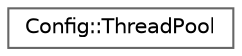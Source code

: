 digraph "Graphical Class Hierarchy"
{
 // LATEX_PDF_SIZE
  bgcolor="transparent";
  edge [fontname=Helvetica,fontsize=10,labelfontname=Helvetica,labelfontsize=10];
  node [fontname=Helvetica,fontsize=10,shape=box,height=0.2,width=0.4];
  rankdir="LR";
  Node0 [id="Node000000",label="Config::ThreadPool",height=0.2,width=0.4,color="grey40", fillcolor="white", style="filled",URL="$structConfig_1_1ThreadPool.html",tooltip=" "];
}
